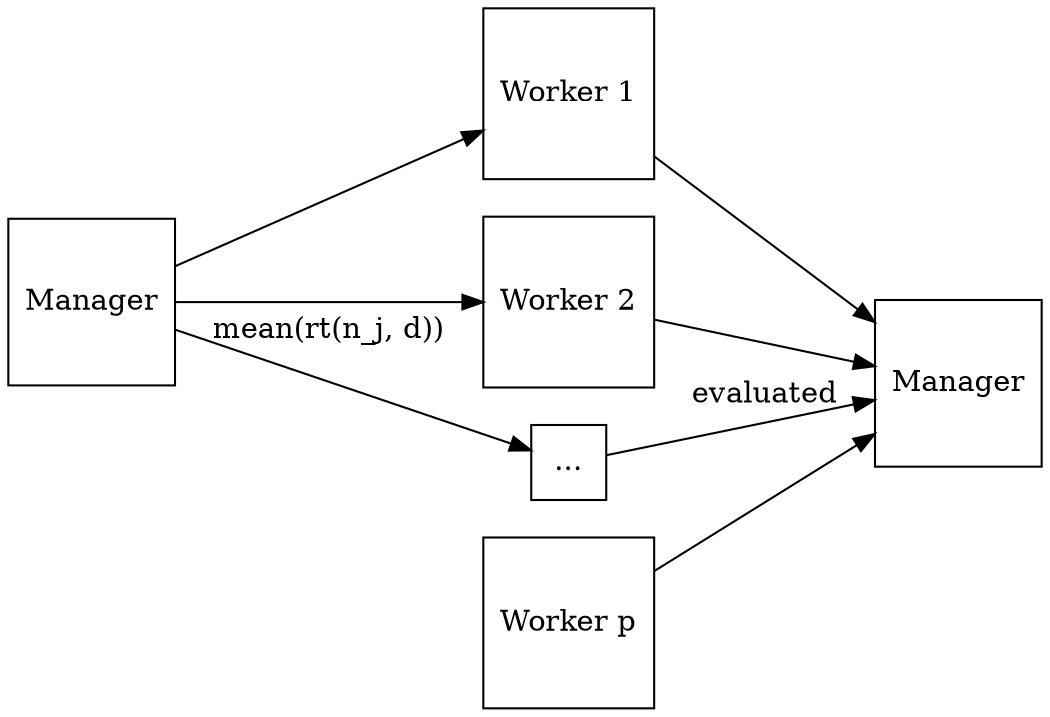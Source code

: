 digraph {
    rankdir=LR;
    //size="8,5"
    node [shape = square]; 1, 2, 3;
    //node [shape = none];

    0 [label="Manager"];
    1 [label="Worker 1"];
    2 [label="Worker 2"];
    3 [label="..."];
    4 [label="Manager"];
    5 [label="Worker p"];

    0 -> 1;
    0 -> 2;
    0 -> 3 [label="mean(rt(n_j, d))"];
    1 -> 4;
    2 -> 4;
    3 -> 4 [label="evaluated"];
    5 -> 4;
}
